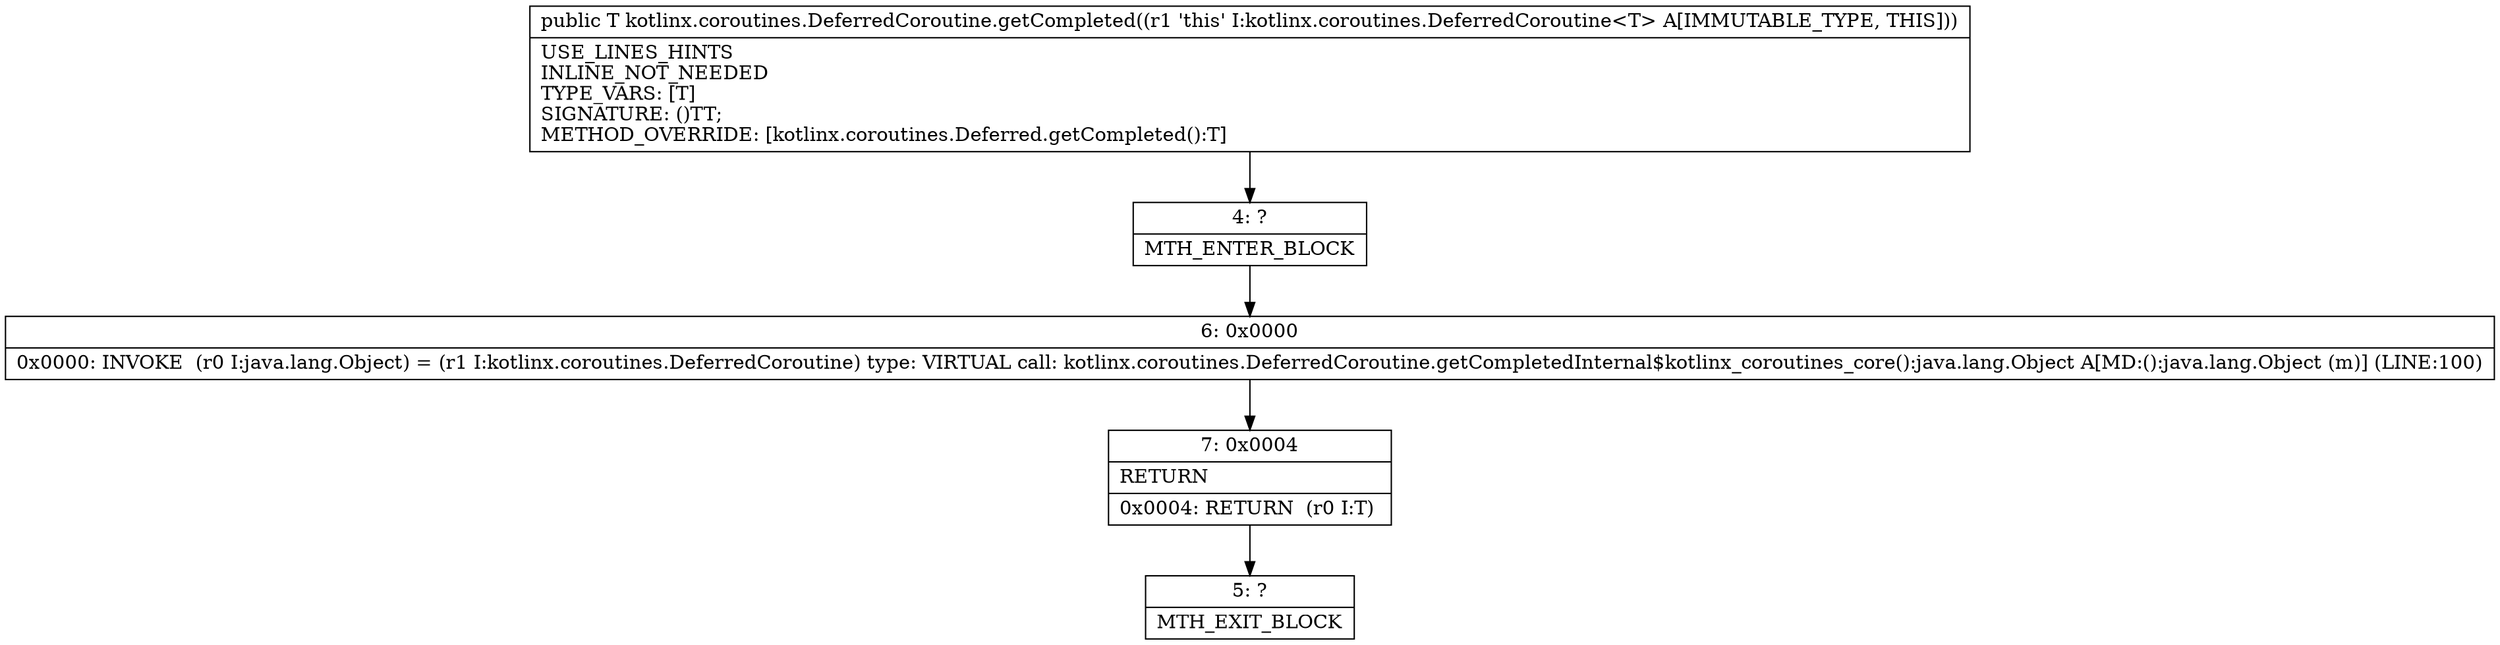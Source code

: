 digraph "CFG forkotlinx.coroutines.DeferredCoroutine.getCompleted()Ljava\/lang\/Object;" {
Node_4 [shape=record,label="{4\:\ ?|MTH_ENTER_BLOCK\l}"];
Node_6 [shape=record,label="{6\:\ 0x0000|0x0000: INVOKE  (r0 I:java.lang.Object) = (r1 I:kotlinx.coroutines.DeferredCoroutine) type: VIRTUAL call: kotlinx.coroutines.DeferredCoroutine.getCompletedInternal$kotlinx_coroutines_core():java.lang.Object A[MD:():java.lang.Object (m)] (LINE:100)\l}"];
Node_7 [shape=record,label="{7\:\ 0x0004|RETURN\l|0x0004: RETURN  (r0 I:T) \l}"];
Node_5 [shape=record,label="{5\:\ ?|MTH_EXIT_BLOCK\l}"];
MethodNode[shape=record,label="{public T kotlinx.coroutines.DeferredCoroutine.getCompleted((r1 'this' I:kotlinx.coroutines.DeferredCoroutine\<T\> A[IMMUTABLE_TYPE, THIS]))  | USE_LINES_HINTS\lINLINE_NOT_NEEDED\lTYPE_VARS: [T]\lSIGNATURE: ()TT;\lMETHOD_OVERRIDE: [kotlinx.coroutines.Deferred.getCompleted():T]\l}"];
MethodNode -> Node_4;Node_4 -> Node_6;
Node_6 -> Node_7;
Node_7 -> Node_5;
}

